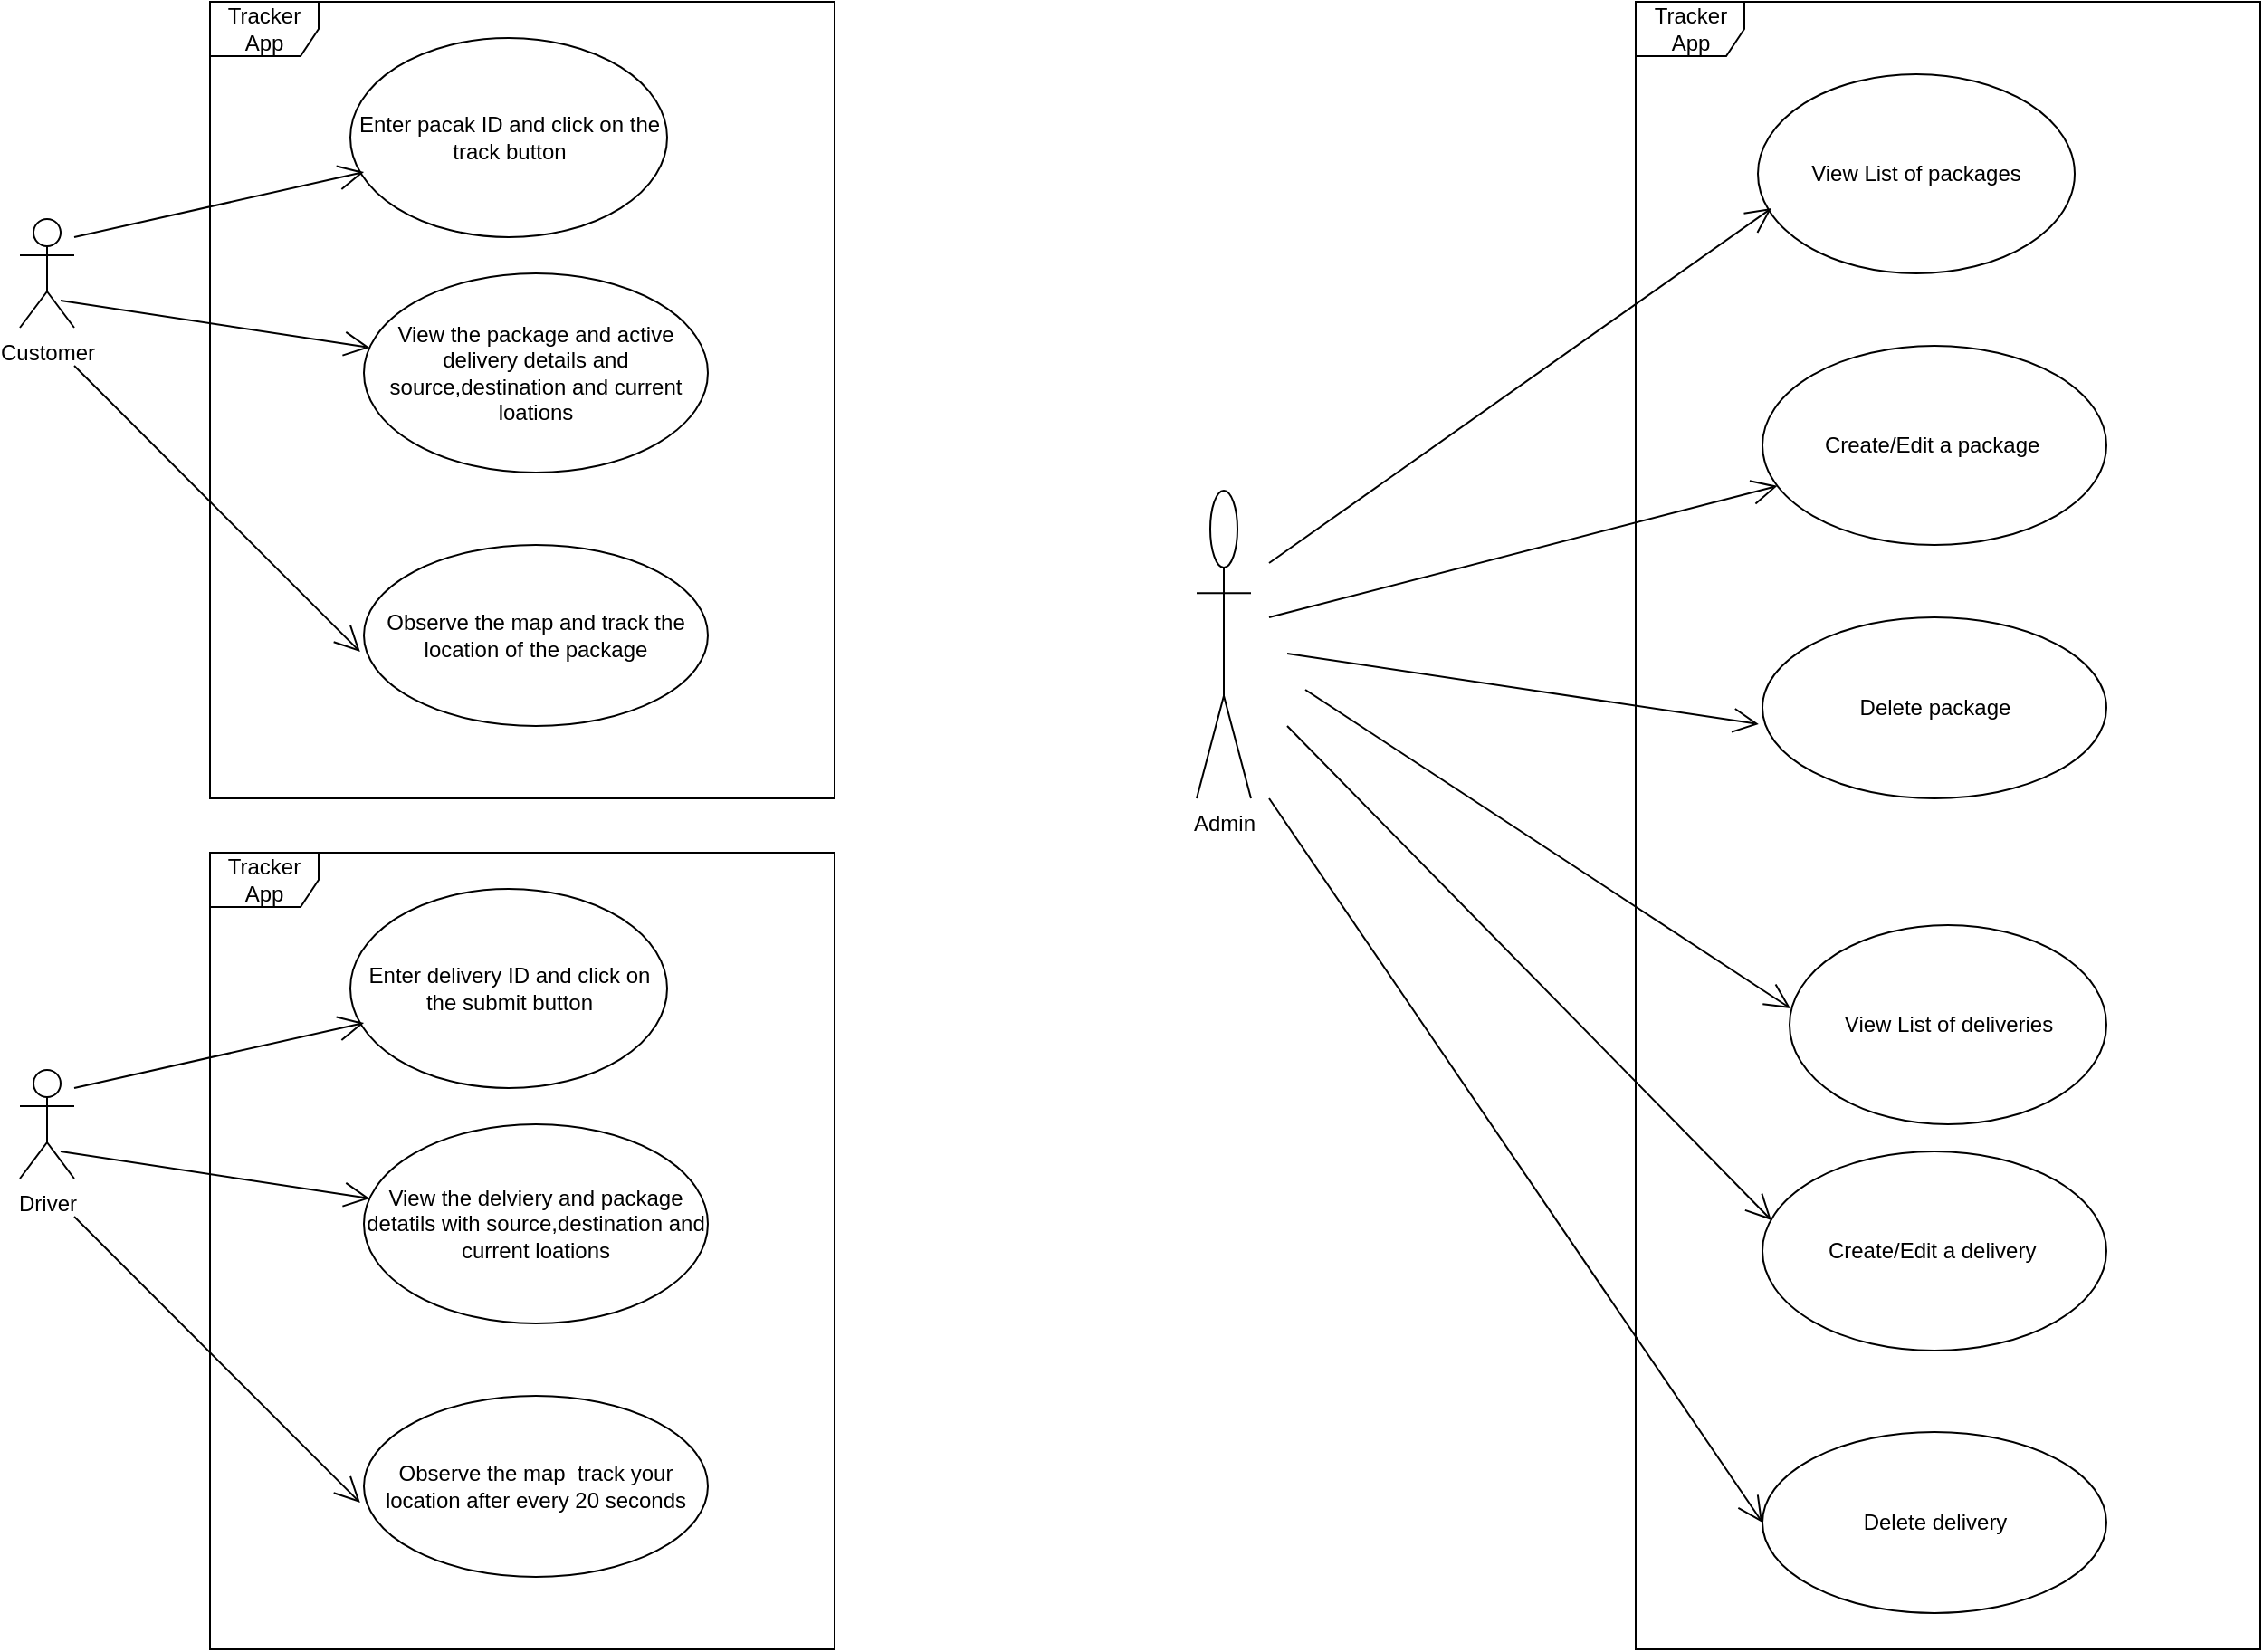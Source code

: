 <mxfile version="24.1.0" type="device">
  <diagram name="Page-1" id="qzmiBFViwIrNQVzbCkoV">
    <mxGraphModel dx="1376" dy="963" grid="1" gridSize="10" guides="1" tooltips="1" connect="1" arrows="1" fold="1" page="1" pageScale="1" pageWidth="850" pageHeight="1100" math="0" shadow="0">
      <root>
        <mxCell id="0" />
        <mxCell id="1" parent="0" />
        <mxCell id="IkUtfVjGT32dqa6YhP1y-7" value="Customer&lt;div&gt;&lt;br&gt;&lt;/div&gt;" style="shape=umlActor;verticalLabelPosition=bottom;verticalAlign=top;html=1;" vertex="1" parent="1">
          <mxGeometry x="80" y="150" width="30" height="60" as="geometry" />
        </mxCell>
        <mxCell id="IkUtfVjGT32dqa6YhP1y-8" value="Enter pacak ID and click on the track button" style="ellipse;whiteSpace=wrap;html=1;" vertex="1" parent="1">
          <mxGeometry x="262.5" y="50" width="175" height="110" as="geometry" />
        </mxCell>
        <mxCell id="IkUtfVjGT32dqa6YhP1y-9" value="View the package and active delivery details and source,destination and current loations" style="ellipse;whiteSpace=wrap;html=1;" vertex="1" parent="1">
          <mxGeometry x="270" y="180" width="190" height="110" as="geometry" />
        </mxCell>
        <mxCell id="IkUtfVjGT32dqa6YhP1y-11" value="Observe the map and track the location of the package" style="ellipse;whiteSpace=wrap;html=1;" vertex="1" parent="1">
          <mxGeometry x="270" y="330" width="190" height="100" as="geometry" />
        </mxCell>
        <mxCell id="IkUtfVjGT32dqa6YhP1y-12" value="Tracker App" style="shape=umlFrame;whiteSpace=wrap;html=1;pointerEvents=0;" vertex="1" parent="1">
          <mxGeometry x="185" y="30" width="345" height="440" as="geometry" />
        </mxCell>
        <mxCell id="IkUtfVjGT32dqa6YhP1y-13" value="" style="endArrow=open;endFill=1;endSize=12;html=1;rounded=0;entryX=0.043;entryY=0.673;entryDx=0;entryDy=0;entryPerimeter=0;" edge="1" parent="1" target="IkUtfVjGT32dqa6YhP1y-8">
          <mxGeometry width="160" relative="1" as="geometry">
            <mxPoint x="110" y="160" as="sourcePoint" />
            <mxPoint x="270" y="160" as="targetPoint" />
          </mxGeometry>
        </mxCell>
        <mxCell id="IkUtfVjGT32dqa6YhP1y-18" value="" style="endArrow=open;endFill=1;endSize=12;html=1;rounded=0;" edge="1" parent="1" target="IkUtfVjGT32dqa6YhP1y-9">
          <mxGeometry width="160" relative="1" as="geometry">
            <mxPoint x="102.5" y="195" as="sourcePoint" />
            <mxPoint x="262.5" y="159" as="targetPoint" />
          </mxGeometry>
        </mxCell>
        <mxCell id="IkUtfVjGT32dqa6YhP1y-19" value="" style="endArrow=open;endFill=1;endSize=12;html=1;rounded=0;entryX=-0.011;entryY=0.59;entryDx=0;entryDy=0;entryPerimeter=0;" edge="1" parent="1" target="IkUtfVjGT32dqa6YhP1y-11">
          <mxGeometry width="160" relative="1" as="geometry">
            <mxPoint x="110" y="231" as="sourcePoint" />
            <mxPoint x="270" y="195" as="targetPoint" />
          </mxGeometry>
        </mxCell>
        <mxCell id="IkUtfVjGT32dqa6YhP1y-20" value="&lt;div&gt;Driver&lt;/div&gt;&lt;div&gt;&lt;br&gt;&lt;/div&gt;" style="shape=umlActor;verticalLabelPosition=bottom;verticalAlign=top;html=1;" vertex="1" parent="1">
          <mxGeometry x="80" y="620" width="30" height="60" as="geometry" />
        </mxCell>
        <mxCell id="IkUtfVjGT32dqa6YhP1y-21" value="Enter delivery ID and click on the submit&lt;span style=&quot;background-color: initial;&quot;&gt;&amp;nbsp;button&lt;/span&gt;" style="ellipse;whiteSpace=wrap;html=1;" vertex="1" parent="1">
          <mxGeometry x="262.5" y="520" width="175" height="110" as="geometry" />
        </mxCell>
        <mxCell id="IkUtfVjGT32dqa6YhP1y-22" value="View the delviery and package detatils with&lt;span style=&quot;background-color: initial;&quot;&gt;&amp;nbsp;source,destination and current loations&lt;/span&gt;" style="ellipse;whiteSpace=wrap;html=1;" vertex="1" parent="1">
          <mxGeometry x="270" y="650" width="190" height="110" as="geometry" />
        </mxCell>
        <mxCell id="IkUtfVjGT32dqa6YhP1y-23" value="Observe the map&amp;nbsp; track your location after every 20 seconds" style="ellipse;whiteSpace=wrap;html=1;" vertex="1" parent="1">
          <mxGeometry x="270" y="800" width="190" height="100" as="geometry" />
        </mxCell>
        <mxCell id="IkUtfVjGT32dqa6YhP1y-24" value="Tracker App" style="shape=umlFrame;whiteSpace=wrap;html=1;pointerEvents=0;" vertex="1" parent="1">
          <mxGeometry x="185" y="500" width="345" height="440" as="geometry" />
        </mxCell>
        <mxCell id="IkUtfVjGT32dqa6YhP1y-25" value="" style="endArrow=open;endFill=1;endSize=12;html=1;rounded=0;entryX=0.043;entryY=0.673;entryDx=0;entryDy=0;entryPerimeter=0;" edge="1" parent="1" target="IkUtfVjGT32dqa6YhP1y-21">
          <mxGeometry width="160" relative="1" as="geometry">
            <mxPoint x="110" y="630" as="sourcePoint" />
            <mxPoint x="270" y="630" as="targetPoint" />
          </mxGeometry>
        </mxCell>
        <mxCell id="IkUtfVjGT32dqa6YhP1y-26" value="" style="endArrow=open;endFill=1;endSize=12;html=1;rounded=0;" edge="1" parent="1" target="IkUtfVjGT32dqa6YhP1y-22">
          <mxGeometry width="160" relative="1" as="geometry">
            <mxPoint x="102.5" y="665" as="sourcePoint" />
            <mxPoint x="262.5" y="629" as="targetPoint" />
          </mxGeometry>
        </mxCell>
        <mxCell id="IkUtfVjGT32dqa6YhP1y-27" value="" style="endArrow=open;endFill=1;endSize=12;html=1;rounded=0;entryX=-0.011;entryY=0.59;entryDx=0;entryDy=0;entryPerimeter=0;" edge="1" parent="1" target="IkUtfVjGT32dqa6YhP1y-23">
          <mxGeometry width="160" relative="1" as="geometry">
            <mxPoint x="110" y="701" as="sourcePoint" />
            <mxPoint x="270" y="665" as="targetPoint" />
          </mxGeometry>
        </mxCell>
        <mxCell id="IkUtfVjGT32dqa6YhP1y-33" value="View List of packages" style="ellipse;whiteSpace=wrap;html=1;" vertex="1" parent="1">
          <mxGeometry x="1040" y="70" width="175" height="110" as="geometry" />
        </mxCell>
        <mxCell id="IkUtfVjGT32dqa6YhP1y-34" value="Create/Edit a package&amp;nbsp;" style="ellipse;whiteSpace=wrap;html=1;" vertex="1" parent="1">
          <mxGeometry x="1042.5" y="220" width="190" height="110" as="geometry" />
        </mxCell>
        <mxCell id="IkUtfVjGT32dqa6YhP1y-35" value="Delete package" style="ellipse;whiteSpace=wrap;html=1;" vertex="1" parent="1">
          <mxGeometry x="1042.5" y="370" width="190" height="100" as="geometry" />
        </mxCell>
        <mxCell id="IkUtfVjGT32dqa6YhP1y-36" value="Tracker App" style="shape=umlFrame;whiteSpace=wrap;html=1;pointerEvents=0;" vertex="1" parent="1">
          <mxGeometry x="972.5" y="30" width="345" height="910" as="geometry" />
        </mxCell>
        <mxCell id="IkUtfVjGT32dqa6YhP1y-37" value="" style="endArrow=open;endFill=1;endSize=12;html=1;rounded=0;entryX=0.043;entryY=0.673;entryDx=0;entryDy=0;entryPerimeter=0;" edge="1" parent="1" target="IkUtfVjGT32dqa6YhP1y-33">
          <mxGeometry width="160" relative="1" as="geometry">
            <mxPoint x="770" y="340" as="sourcePoint" />
            <mxPoint x="1057.5" y="320" as="targetPoint" />
          </mxGeometry>
        </mxCell>
        <mxCell id="IkUtfVjGT32dqa6YhP1y-38" value="" style="endArrow=open;endFill=1;endSize=12;html=1;rounded=0;" edge="1" parent="1" target="IkUtfVjGT32dqa6YhP1y-34">
          <mxGeometry width="160" relative="1" as="geometry">
            <mxPoint x="770" y="370" as="sourcePoint" />
            <mxPoint x="1050" y="319" as="targetPoint" />
          </mxGeometry>
        </mxCell>
        <mxCell id="IkUtfVjGT32dqa6YhP1y-39" value="" style="endArrow=open;endFill=1;endSize=12;html=1;rounded=0;entryX=-0.011;entryY=0.59;entryDx=0;entryDy=0;entryPerimeter=0;" edge="1" parent="1" target="IkUtfVjGT32dqa6YhP1y-35">
          <mxGeometry width="160" relative="1" as="geometry">
            <mxPoint x="780" y="390" as="sourcePoint" />
            <mxPoint x="1057.5" y="355" as="targetPoint" />
          </mxGeometry>
        </mxCell>
        <mxCell id="IkUtfVjGT32dqa6YhP1y-40" value="Admin&lt;div&gt;&lt;br&gt;&lt;/div&gt;" style="shape=umlActor;verticalLabelPosition=bottom;verticalAlign=top;html=1;" vertex="1" parent="1">
          <mxGeometry x="730" y="300" width="30" height="170" as="geometry" />
        </mxCell>
        <mxCell id="IkUtfVjGT32dqa6YhP1y-43" value="View List of deliveries" style="ellipse;whiteSpace=wrap;html=1;" vertex="1" parent="1">
          <mxGeometry x="1057.5" y="540" width="175" height="110" as="geometry" />
        </mxCell>
        <mxCell id="IkUtfVjGT32dqa6YhP1y-44" value="Create/Edit a delivery&amp;nbsp;" style="ellipse;whiteSpace=wrap;html=1;" vertex="1" parent="1">
          <mxGeometry x="1042.5" y="665" width="190" height="110" as="geometry" />
        </mxCell>
        <mxCell id="IkUtfVjGT32dqa6YhP1y-45" value="Delete delivery" style="ellipse;whiteSpace=wrap;html=1;" vertex="1" parent="1">
          <mxGeometry x="1042.5" y="820" width="190" height="100" as="geometry" />
        </mxCell>
        <mxCell id="IkUtfVjGT32dqa6YhP1y-46" value="" style="endArrow=open;endFill=1;endSize=12;html=1;rounded=0;entryX=0;entryY=0.5;entryDx=0;entryDy=0;" edge="1" parent="1" target="IkUtfVjGT32dqa6YhP1y-45">
          <mxGeometry width="160" relative="1" as="geometry">
            <mxPoint x="770" y="470" as="sourcePoint" />
            <mxPoint x="910" y="620" as="targetPoint" />
          </mxGeometry>
        </mxCell>
        <mxCell id="IkUtfVjGT32dqa6YhP1y-47" value="" style="endArrow=open;endFill=1;endSize=12;html=1;rounded=0;entryX=0.026;entryY=0.345;entryDx=0;entryDy=0;entryPerimeter=0;" edge="1" parent="1" target="IkUtfVjGT32dqa6YhP1y-44">
          <mxGeometry width="160" relative="1" as="geometry">
            <mxPoint x="780" y="430" as="sourcePoint" />
            <mxPoint x="1060" y="700" as="targetPoint" />
          </mxGeometry>
        </mxCell>
        <mxCell id="IkUtfVjGT32dqa6YhP1y-48" value="" style="endArrow=open;endFill=1;endSize=12;html=1;rounded=0;entryX=0.003;entryY=0.418;entryDx=0;entryDy=0;entryPerimeter=0;" edge="1" parent="1" target="IkUtfVjGT32dqa6YhP1y-43">
          <mxGeometry width="160" relative="1" as="geometry">
            <mxPoint x="790" y="410" as="sourcePoint" />
            <mxPoint x="1065.0" y="585.01" as="targetPoint" />
          </mxGeometry>
        </mxCell>
      </root>
    </mxGraphModel>
  </diagram>
</mxfile>
